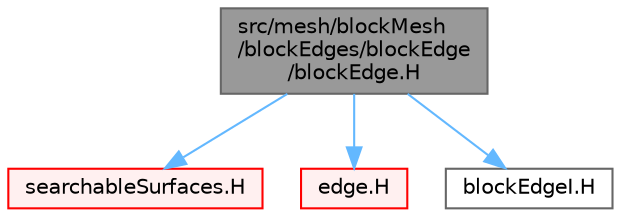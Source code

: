 digraph "src/mesh/blockMesh/blockEdges/blockEdge/blockEdge.H"
{
 // LATEX_PDF_SIZE
  bgcolor="transparent";
  edge [fontname=Helvetica,fontsize=10,labelfontname=Helvetica,labelfontsize=10];
  node [fontname=Helvetica,fontsize=10,shape=box,height=0.2,width=0.4];
  Node1 [id="Node000001",label="src/mesh/blockMesh\l/blockEdges/blockEdge\l/blockEdge.H",height=0.2,width=0.4,color="gray40", fillcolor="grey60", style="filled", fontcolor="black",tooltip=" "];
  Node1 -> Node2 [id="edge1_Node000001_Node000002",color="steelblue1",style="solid",tooltip=" "];
  Node2 [id="Node000002",label="searchableSurfaces.H",height=0.2,width=0.4,color="red", fillcolor="#FFF0F0", style="filled",URL="$searchableSurfaces_8H.html",tooltip=" "];
  Node1 -> Node199 [id="edge2_Node000001_Node000199",color="steelblue1",style="solid",tooltip=" "];
  Node199 [id="Node000199",label="edge.H",height=0.2,width=0.4,color="red", fillcolor="#FFF0F0", style="filled",URL="$edge_8H.html",tooltip=" "];
  Node1 -> Node238 [id="edge3_Node000001_Node000238",color="steelblue1",style="solid",tooltip=" "];
  Node238 [id="Node000238",label="blockEdgeI.H",height=0.2,width=0.4,color="grey40", fillcolor="white", style="filled",URL="$blockEdgeI_8H.html",tooltip=" "];
}

